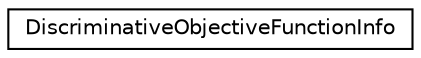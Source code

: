 digraph "Graphical Class Hierarchy"
{
  edge [fontname="Helvetica",fontsize="10",labelfontname="Helvetica",labelfontsize="10"];
  node [fontname="Helvetica",fontsize="10",shape=record];
  rankdir="LR";
  Node0 [label="DiscriminativeObjectiveFunctionInfo",height=0.2,width=0.4,color="black", fillcolor="white", style="filled",URL="$structkaldi_1_1nnet3_1_1DiscriminativeObjectiveFunctionInfo.html"];
}
